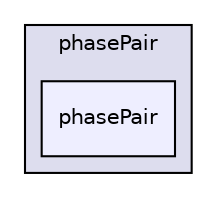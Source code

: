 digraph "applications/solvers/multiphase/twoPhaseEulerFoam/twoPhaseSystem/phasePair/phasePair" {
  bgcolor=transparent;
  compound=true
  node [ fontsize="10", fontname="Helvetica"];
  edge [ labelfontsize="10", labelfontname="Helvetica"];
  subgraph clusterdir_99928aee16383fa6b02f37b194d208d1 {
    graph [ bgcolor="#ddddee", pencolor="black", label="phasePair" fontname="Helvetica", fontsize="10", URL="dir_99928aee16383fa6b02f37b194d208d1.html"]
  dir_e8861c7db43d6375c9e09be0d6ca61c4 [shape=box, label="phasePair", style="filled", fillcolor="#eeeeff", pencolor="black", URL="dir_e8861c7db43d6375c9e09be0d6ca61c4.html"];
  }
}
